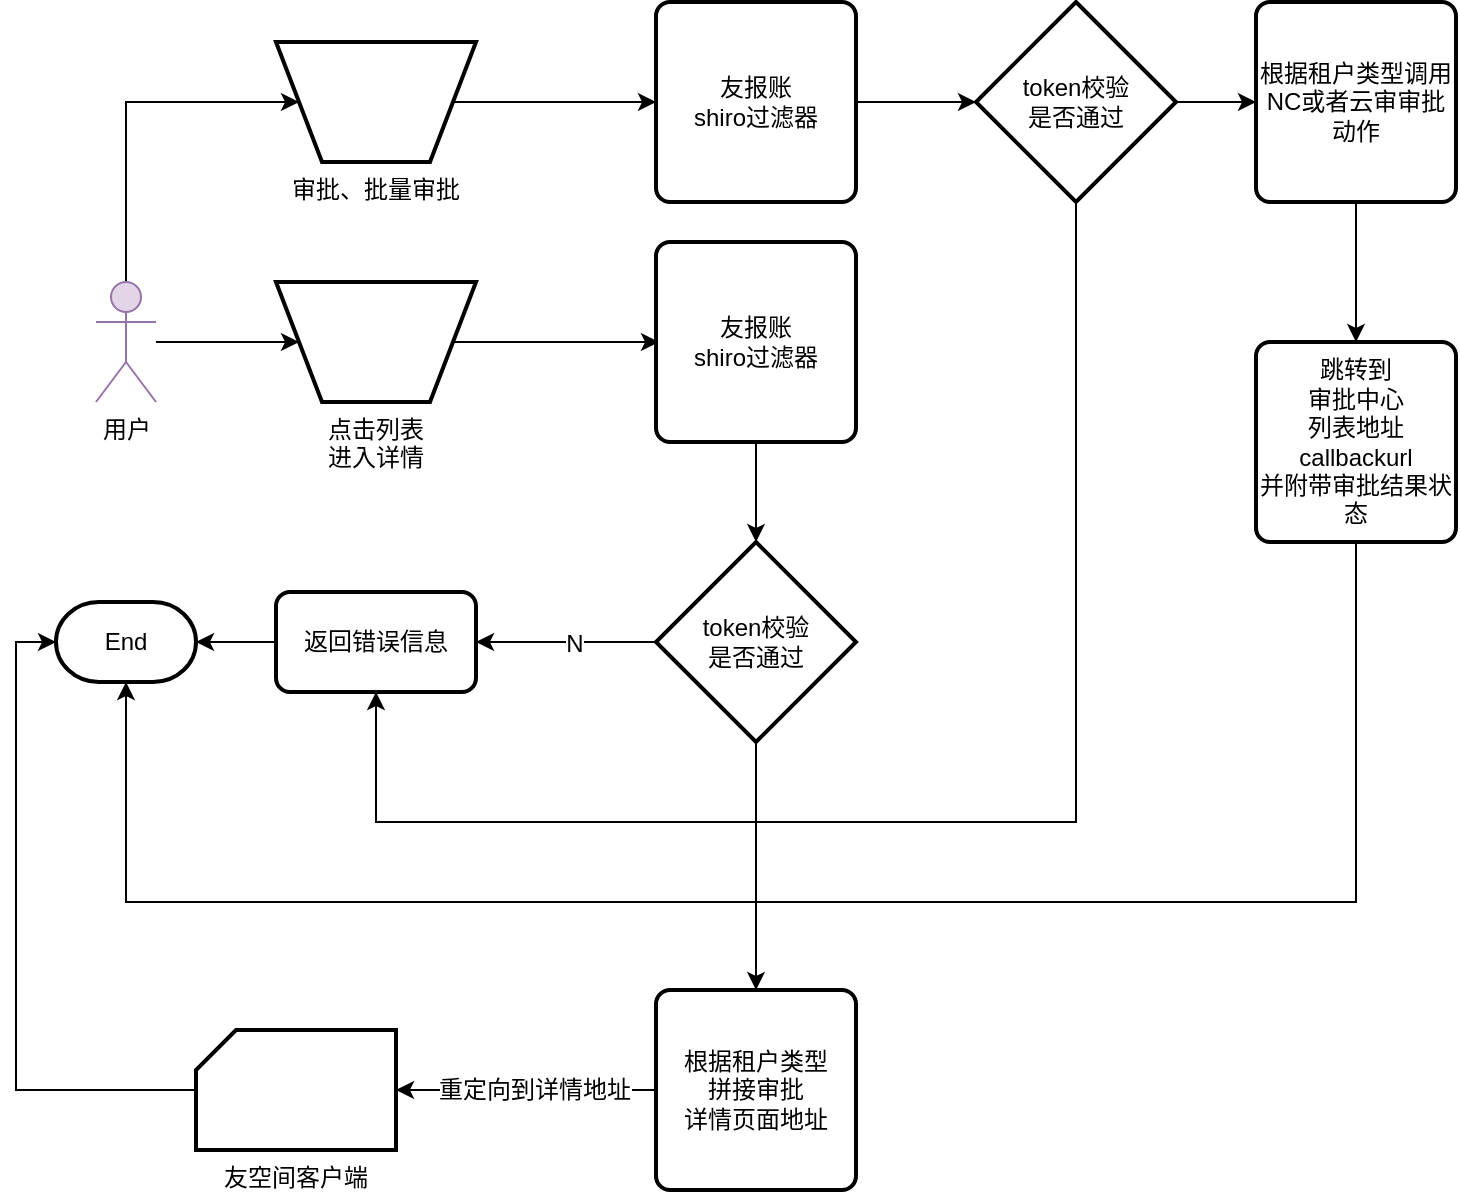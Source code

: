 <mxfile version="10.9.5" type="github"><diagram id="IgXvzASohmZiS8nJp0D7" name="第 1 页"><mxGraphModel dx="899" dy="521" grid="1" gridSize="10" guides="1" tooltips="1" connect="1" arrows="1" fold="1" page="1" pageScale="1" pageWidth="827" pageHeight="1169" math="0" shadow="0"><root><mxCell id="0"/><mxCell id="1" parent="0"/><mxCell id="phKNTlmxk-NL-d4lfIT7-5" value="" style="edgeStyle=orthogonalEdgeStyle;rounded=0;orthogonalLoop=1;jettySize=auto;html=1;" edge="1" parent="1" source="phKNTlmxk-NL-d4lfIT7-1" target="phKNTlmxk-NL-d4lfIT7-4"><mxGeometry relative="1" as="geometry"/></mxCell><mxCell id="phKNTlmxk-NL-d4lfIT7-20" value="" style="edgeStyle=orthogonalEdgeStyle;rounded=0;orthogonalLoop=1;jettySize=auto;html=1;entryX=0;entryY=0.5;entryDx=0;entryDy=0;" edge="1" parent="1" source="phKNTlmxk-NL-d4lfIT7-1" target="phKNTlmxk-NL-d4lfIT7-18"><mxGeometry relative="1" as="geometry"><mxPoint x="105" y="310" as="targetPoint"/><Array as="points"><mxPoint x="105" y="300"/></Array></mxGeometry></mxCell><mxCell id="phKNTlmxk-NL-d4lfIT7-1" value="用户" style="shape=umlActor;verticalLabelPosition=bottom;labelBackgroundColor=#ffffff;verticalAlign=top;html=1;outlineConnect=0;fillColor=#e1d5e7;strokeColor=#9673a6;" vertex="1" parent="1"><mxGeometry x="90" y="390" width="30" height="60" as="geometry"/></mxCell><mxCell id="phKNTlmxk-NL-d4lfIT7-8" value="" style="edgeStyle=orthogonalEdgeStyle;rounded=0;orthogonalLoop=1;jettySize=auto;html=1;" edge="1" parent="1" source="phKNTlmxk-NL-d4lfIT7-4"><mxGeometry relative="1" as="geometry"><mxPoint x="371.5" y="420" as="targetPoint"/></mxGeometry></mxCell><mxCell id="phKNTlmxk-NL-d4lfIT7-4" value="点击列表&lt;br&gt;进入详情" style="verticalLabelPosition=bottom;verticalAlign=top;html=1;strokeWidth=2;shape=trapezoid;perimeter=trapezoidPerimeter;whiteSpace=wrap;size=0.23;arcSize=10;flipV=1;" vertex="1" parent="1"><mxGeometry x="180" y="390" width="100" height="60" as="geometry"/></mxCell><mxCell id="phKNTlmxk-NL-d4lfIT7-10" value="" style="edgeStyle=orthogonalEdgeStyle;rounded=0;orthogonalLoop=1;jettySize=auto;html=1;" edge="1" parent="1" source="phKNTlmxk-NL-d4lfIT7-6" target="phKNTlmxk-NL-d4lfIT7-9"><mxGeometry relative="1" as="geometry"/></mxCell><mxCell id="phKNTlmxk-NL-d4lfIT7-6" value="友报账&lt;br&gt;shiro过滤器" style="rounded=1;whiteSpace=wrap;html=1;absoluteArcSize=1;arcSize=14;strokeWidth=2;" vertex="1" parent="1"><mxGeometry x="370" y="370" width="100" height="100" as="geometry"/></mxCell><mxCell id="phKNTlmxk-NL-d4lfIT7-14" value="" style="edgeStyle=orthogonalEdgeStyle;rounded=0;orthogonalLoop=1;jettySize=auto;html=1;entryX=1;entryY=0.5;entryDx=0;entryDy=0;" edge="1" parent="1" source="phKNTlmxk-NL-d4lfIT7-9" target="phKNTlmxk-NL-d4lfIT7-16"><mxGeometry relative="1" as="geometry"><mxPoint x="290" y="570" as="targetPoint"/></mxGeometry></mxCell><mxCell id="phKNTlmxk-NL-d4lfIT7-15" value="N" style="text;html=1;resizable=0;points=[];align=center;verticalAlign=middle;labelBackgroundColor=#ffffff;" vertex="1" connectable="0" parent="phKNTlmxk-NL-d4lfIT7-14"><mxGeometry x="-0.075" y="1" relative="1" as="geometry"><mxPoint as="offset"/></mxGeometry></mxCell><mxCell id="phKNTlmxk-NL-d4lfIT7-40" value="" style="edgeStyle=orthogonalEdgeStyle;rounded=0;orthogonalLoop=1;jettySize=auto;html=1;entryX=0.5;entryY=0;entryDx=0;entryDy=0;" edge="1" parent="1" source="phKNTlmxk-NL-d4lfIT7-9" target="phKNTlmxk-NL-d4lfIT7-38"><mxGeometry relative="1" as="geometry"><mxPoint x="420" y="700" as="targetPoint"/></mxGeometry></mxCell><mxCell id="phKNTlmxk-NL-d4lfIT7-9" value="token校验&lt;br&gt;是否通过" style="strokeWidth=2;html=1;shape=mxgraph.flowchart.decision;whiteSpace=wrap;" vertex="1" parent="1"><mxGeometry x="370" y="520" width="100" height="100" as="geometry"/></mxCell><mxCell id="phKNTlmxk-NL-d4lfIT7-12" value="End" style="strokeWidth=2;html=1;shape=mxgraph.flowchart.terminator;whiteSpace=wrap;" vertex="1" parent="1"><mxGeometry x="70" y="550" width="70" height="40" as="geometry"/></mxCell><mxCell id="phKNTlmxk-NL-d4lfIT7-17" value="" style="edgeStyle=orthogonalEdgeStyle;rounded=0;orthogonalLoop=1;jettySize=auto;html=1;" edge="1" parent="1" source="phKNTlmxk-NL-d4lfIT7-16" target="phKNTlmxk-NL-d4lfIT7-12"><mxGeometry relative="1" as="geometry"/></mxCell><mxCell id="phKNTlmxk-NL-d4lfIT7-16" value="返回错误信息" style="rounded=1;whiteSpace=wrap;html=1;absoluteArcSize=1;arcSize=14;strokeWidth=2;" vertex="1" parent="1"><mxGeometry x="180" y="545" width="100" height="50" as="geometry"/></mxCell><mxCell id="phKNTlmxk-NL-d4lfIT7-23" value="" style="edgeStyle=orthogonalEdgeStyle;rounded=0;orthogonalLoop=1;jettySize=auto;html=1;entryX=0;entryY=0.5;entryDx=0;entryDy=0;" edge="1" parent="1" source="phKNTlmxk-NL-d4lfIT7-18" target="phKNTlmxk-NL-d4lfIT7-21"><mxGeometry relative="1" as="geometry"><mxPoint x="371.5" y="300" as="targetPoint"/></mxGeometry></mxCell><mxCell id="phKNTlmxk-NL-d4lfIT7-18" value="审批、批量审批" style="verticalLabelPosition=bottom;verticalAlign=top;html=1;strokeWidth=2;shape=trapezoid;perimeter=trapezoidPerimeter;whiteSpace=wrap;size=0.23;arcSize=10;flipV=1;" vertex="1" parent="1"><mxGeometry x="180" y="270" width="100" height="60" as="geometry"/></mxCell><mxCell id="phKNTlmxk-NL-d4lfIT7-28" value="" style="edgeStyle=orthogonalEdgeStyle;rounded=0;orthogonalLoop=1;jettySize=auto;html=1;" edge="1" parent="1" source="phKNTlmxk-NL-d4lfIT7-21" target="phKNTlmxk-NL-d4lfIT7-27"><mxGeometry relative="1" as="geometry"/></mxCell><mxCell id="phKNTlmxk-NL-d4lfIT7-21" value="友报账&lt;br&gt;shiro过滤器" style="rounded=1;whiteSpace=wrap;html=1;absoluteArcSize=1;arcSize=14;strokeWidth=2;" vertex="1" parent="1"><mxGeometry x="370" y="250" width="100" height="100" as="geometry"/></mxCell><mxCell id="phKNTlmxk-NL-d4lfIT7-30" value="" style="edgeStyle=orthogonalEdgeStyle;rounded=0;orthogonalLoop=1;jettySize=auto;html=1;entryX=0.5;entryY=1;entryDx=0;entryDy=0;" edge="1" parent="1" source="phKNTlmxk-NL-d4lfIT7-27" target="phKNTlmxk-NL-d4lfIT7-16"><mxGeometry relative="1" as="geometry"><mxPoint x="580" y="430" as="targetPoint"/><Array as="points"><mxPoint x="580" y="660"/><mxPoint x="230" y="660"/></Array></mxGeometry></mxCell><mxCell id="phKNTlmxk-NL-d4lfIT7-32" value="" style="edgeStyle=orthogonalEdgeStyle;rounded=0;orthogonalLoop=1;jettySize=auto;html=1;" edge="1" parent="1" source="phKNTlmxk-NL-d4lfIT7-27" target="phKNTlmxk-NL-d4lfIT7-31"><mxGeometry relative="1" as="geometry"/></mxCell><mxCell id="phKNTlmxk-NL-d4lfIT7-27" value="token校验&lt;br&gt;是否通过" style="strokeWidth=2;html=1;shape=mxgraph.flowchart.decision;whiteSpace=wrap;" vertex="1" parent="1"><mxGeometry x="530" y="250" width="100" height="100" as="geometry"/></mxCell><mxCell id="phKNTlmxk-NL-d4lfIT7-34" value="" style="edgeStyle=orthogonalEdgeStyle;rounded=0;orthogonalLoop=1;jettySize=auto;html=1;" edge="1" parent="1" source="phKNTlmxk-NL-d4lfIT7-31"><mxGeometry relative="1" as="geometry"><mxPoint x="720" y="420" as="targetPoint"/></mxGeometry></mxCell><mxCell id="phKNTlmxk-NL-d4lfIT7-31" value="根据租户类型调用NC或者云审审批动作" style="rounded=1;whiteSpace=wrap;html=1;absoluteArcSize=1;arcSize=14;strokeWidth=2;" vertex="1" parent="1"><mxGeometry x="670" y="250" width="100" height="100" as="geometry"/></mxCell><mxCell id="phKNTlmxk-NL-d4lfIT7-37" value="" style="edgeStyle=orthogonalEdgeStyle;rounded=0;orthogonalLoop=1;jettySize=auto;html=1;entryX=0.5;entryY=1;entryDx=0;entryDy=0;entryPerimeter=0;" edge="1" parent="1" source="phKNTlmxk-NL-d4lfIT7-35" target="phKNTlmxk-NL-d4lfIT7-12"><mxGeometry relative="1" as="geometry"><mxPoint x="720" y="600" as="targetPoint"/><Array as="points"><mxPoint x="720" y="700"/><mxPoint x="105" y="700"/></Array></mxGeometry></mxCell><mxCell id="phKNTlmxk-NL-d4lfIT7-35" value="跳转到&lt;br&gt;审批中心&lt;br&gt;列表地址&lt;br&gt;callbackurl&lt;br&gt;并附带审批结果状态" style="rounded=1;whiteSpace=wrap;html=1;absoluteArcSize=1;arcSize=14;strokeWidth=2;" vertex="1" parent="1"><mxGeometry x="670" y="420" width="100" height="100" as="geometry"/></mxCell><mxCell id="phKNTlmxk-NL-d4lfIT7-43" value="" style="edgeStyle=orthogonalEdgeStyle;rounded=0;orthogonalLoop=1;jettySize=auto;html=1;entryX=1;entryY=0.5;entryDx=0;entryDy=0;entryPerimeter=0;" edge="1" parent="1" source="phKNTlmxk-NL-d4lfIT7-38" target="phKNTlmxk-NL-d4lfIT7-41"><mxGeometry relative="1" as="geometry"><mxPoint x="290" y="794" as="targetPoint"/></mxGeometry></mxCell><mxCell id="phKNTlmxk-NL-d4lfIT7-44" value="重定向到详情地址" style="text;html=1;resizable=0;points=[];align=center;verticalAlign=middle;labelBackgroundColor=#ffffff;" vertex="1" connectable="0" parent="phKNTlmxk-NL-d4lfIT7-43"><mxGeometry x="0.091" relative="1" as="geometry"><mxPoint x="10" as="offset"/></mxGeometry></mxCell><mxCell id="phKNTlmxk-NL-d4lfIT7-38" value="根据租户类型&lt;br&gt;拼接审批&lt;br&gt;详情页面地址" style="rounded=1;whiteSpace=wrap;html=1;absoluteArcSize=1;arcSize=14;strokeWidth=2;" vertex="1" parent="1"><mxGeometry x="370" y="744" width="100" height="100" as="geometry"/></mxCell><mxCell id="phKNTlmxk-NL-d4lfIT7-46" value="" style="edgeStyle=orthogonalEdgeStyle;rounded=0;orthogonalLoop=1;jettySize=auto;html=1;entryX=0;entryY=0.5;entryDx=0;entryDy=0;entryPerimeter=0;" edge="1" parent="1" source="phKNTlmxk-NL-d4lfIT7-41" target="phKNTlmxk-NL-d4lfIT7-12"><mxGeometry relative="1" as="geometry"><mxPoint x="25" y="794" as="targetPoint"/><Array as="points"><mxPoint x="50" y="794"/><mxPoint x="50" y="570"/></Array></mxGeometry></mxCell><mxCell id="phKNTlmxk-NL-d4lfIT7-41" value="友空间客户端" style="verticalLabelPosition=bottom;verticalAlign=top;html=1;strokeWidth=2;shape=card;whiteSpace=wrap;size=20;arcSize=12;" vertex="1" parent="1"><mxGeometry x="140" y="764" width="100" height="60" as="geometry"/></mxCell></root></mxGraphModel></diagram></mxfile>